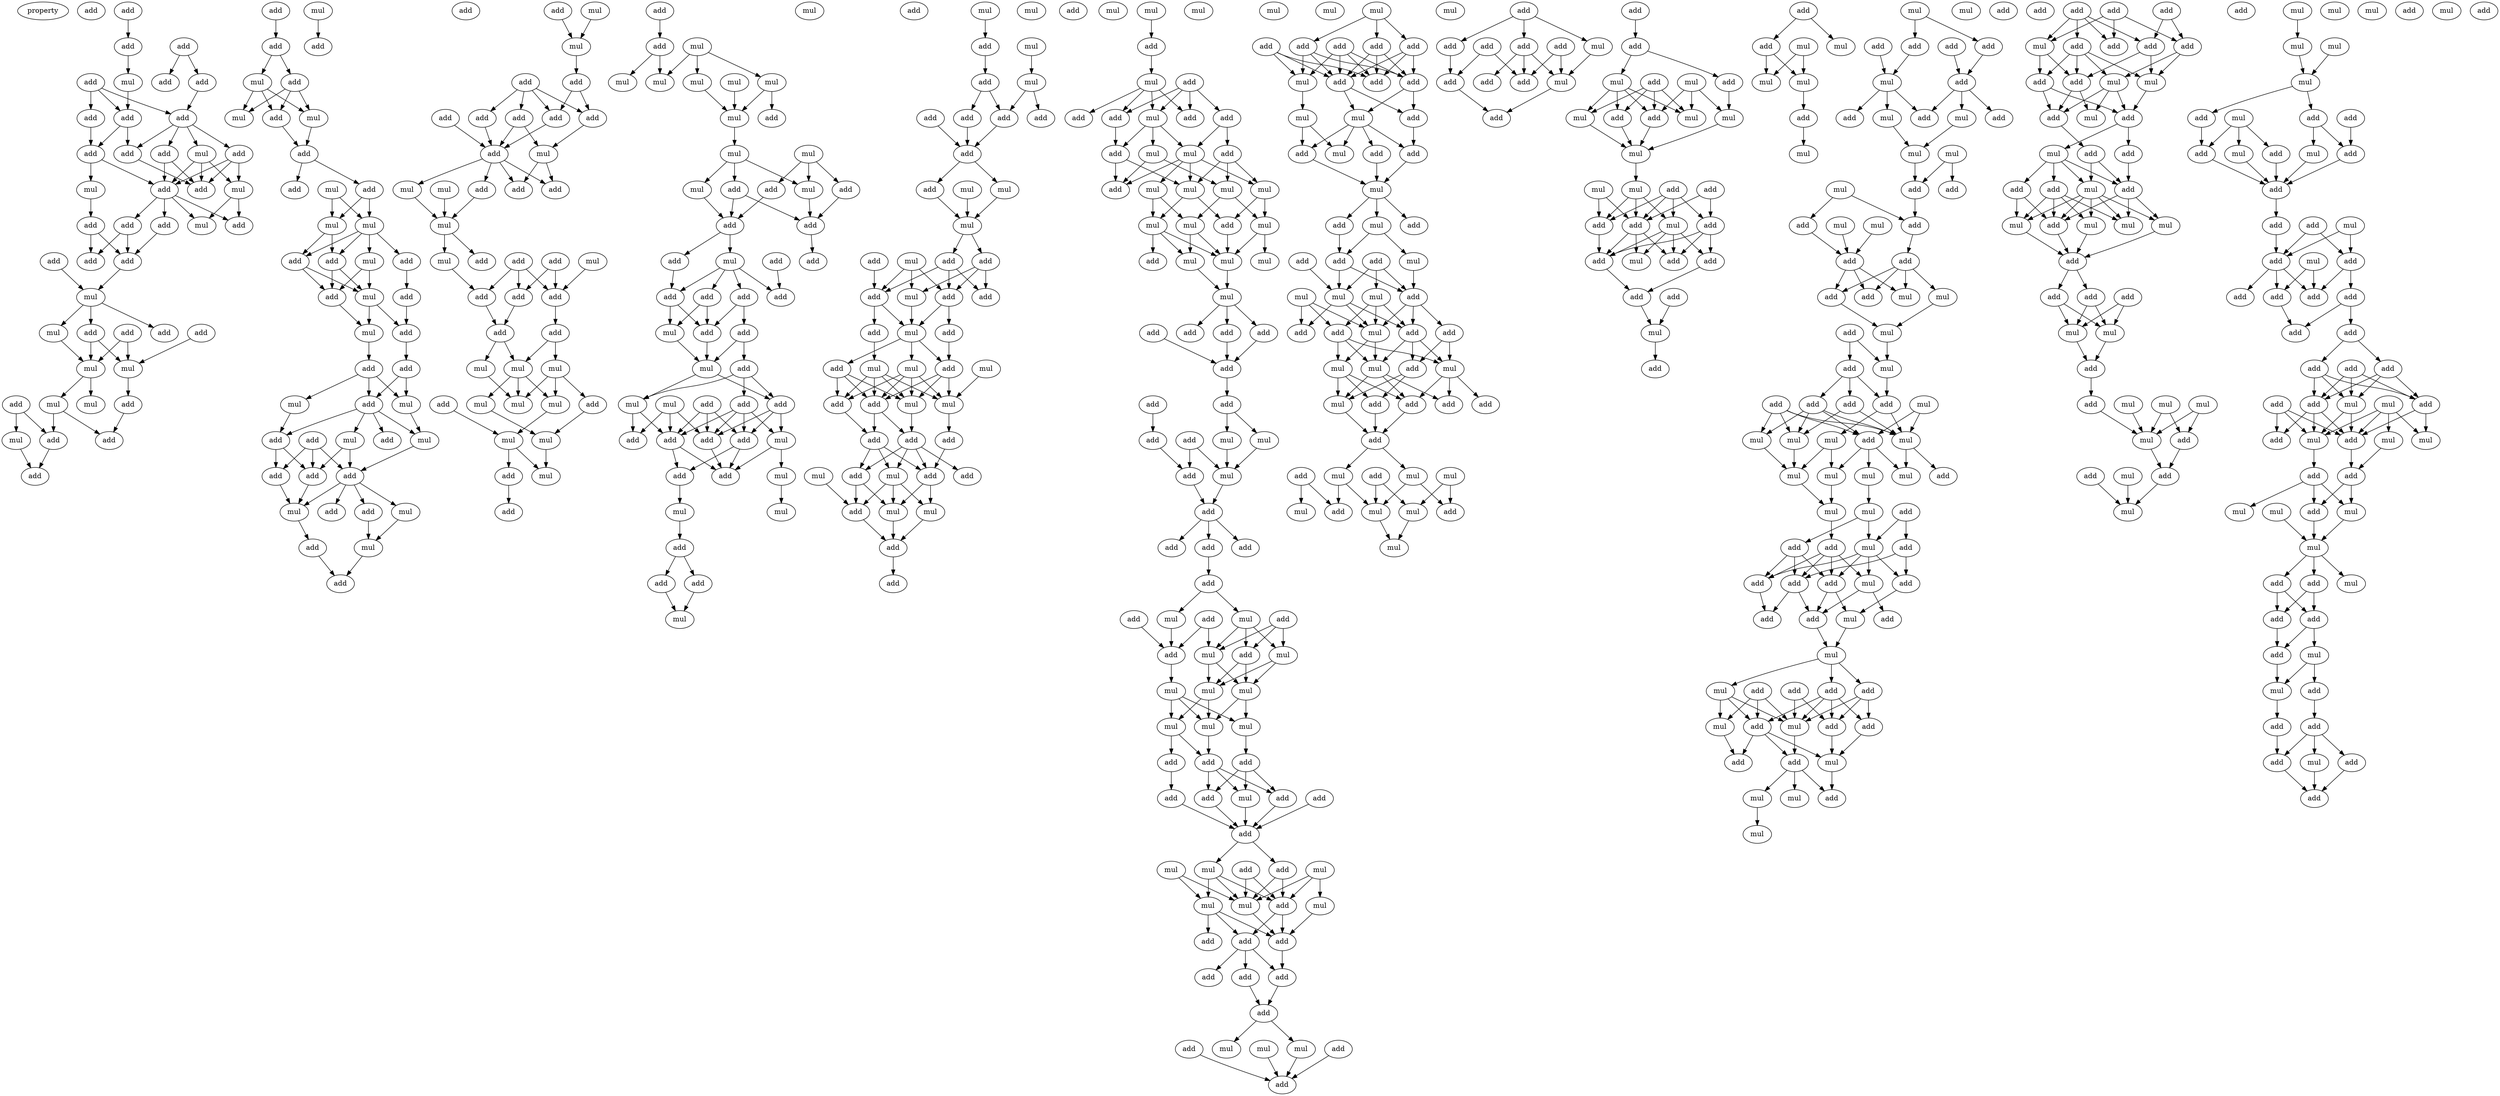 digraph {
    node [fontcolor=black]
    property [mul=2,lf=1.6]
    0 [ label = add ];
    1 [ label = add ];
    2 [ label = add ];
    3 [ label = add ];
    4 [ label = add ];
    5 [ label = mul ];
    6 [ label = add ];
    7 [ label = add ];
    8 [ label = add ];
    9 [ label = add ];
    10 [ label = add ];
    11 [ label = add ];
    12 [ label = add ];
    13 [ label = mul ];
    14 [ label = add ];
    15 [ label = add ];
    16 [ label = mul ];
    17 [ label = add ];
    18 [ label = add ];
    19 [ label = mul ];
    20 [ label = add ];
    21 [ label = add ];
    22 [ label = add ];
    23 [ label = mul ];
    24 [ label = add ];
    25 [ label = add ];
    26 [ label = add ];
    27 [ label = add ];
    28 [ label = mul ];
    29 [ label = add ];
    30 [ label = mul ];
    31 [ label = add ];
    32 [ label = add ];
    33 [ label = add ];
    34 [ label = mul ];
    35 [ label = mul ];
    36 [ label = add ];
    37 [ label = mul ];
    38 [ label = add ];
    39 [ label = mul ];
    40 [ label = add ];
    41 [ label = add ];
    42 [ label = mul ];
    43 [ label = add ];
    44 [ label = add ];
    45 [ label = add ];
    46 [ label = mul ];
    47 [ label = add ];
    48 [ label = mul ];
    49 [ label = mul ];
    50 [ label = add ];
    51 [ label = add ];
    52 [ label = mul ];
    53 [ label = add ];
    54 [ label = mul ];
    55 [ label = add ];
    56 [ label = add ];
    57 [ label = mul ];
    58 [ label = mul ];
    59 [ label = add ];
    60 [ label = add ];
    61 [ label = add ];
    62 [ label = mul ];
    63 [ label = add ];
    64 [ label = add ];
    65 [ label = mul ];
    66 [ label = add ];
    67 [ label = mul ];
    68 [ label = add ];
    69 [ label = add ];
    70 [ label = mul ];
    71 [ label = add ];
    72 [ label = mul ];
    73 [ label = mul ];
    74 [ label = add ];
    75 [ label = add ];
    76 [ label = mul ];
    77 [ label = add ];
    78 [ label = add ];
    79 [ label = add ];
    80 [ label = add ];
    81 [ label = add ];
    82 [ label = mul ];
    83 [ label = add ];
    84 [ label = add ];
    85 [ label = mul ];
    86 [ label = add ];
    87 [ label = mul ];
    88 [ label = add ];
    89 [ label = add ];
    90 [ label = mul ];
    91 [ label = mul ];
    92 [ label = add ];
    93 [ label = add ];
    94 [ label = add ];
    95 [ label = add ];
    96 [ label = add ];
    97 [ label = add ];
    98 [ label = add ];
    99 [ label = add ];
    100 [ label = mul ];
    101 [ label = mul ];
    102 [ label = add ];
    103 [ label = add ];
    104 [ label = add ];
    105 [ label = mul ];
    106 [ label = mul ];
    107 [ label = add ];
    108 [ label = add ];
    109 [ label = mul ];
    110 [ label = add ];
    111 [ label = mul ];
    112 [ label = add ];
    113 [ label = add ];
    114 [ label = add ];
    115 [ label = add ];
    116 [ label = add ];
    117 [ label = mul ];
    118 [ label = mul ];
    119 [ label = mul ];
    120 [ label = add ];
    121 [ label = mul ];
    122 [ label = mul ];
    123 [ label = add ];
    124 [ label = mul ];
    125 [ label = mul ];
    126 [ label = mul ];
    127 [ label = mul ];
    128 [ label = add ];
    129 [ label = add ];
    130 [ label = add ];
    131 [ label = mul ];
    132 [ label = add ];
    133 [ label = mul ];
    134 [ label = mul ];
    135 [ label = mul ];
    136 [ label = mul ];
    137 [ label = mul ];
    138 [ label = add ];
    139 [ label = mul ];
    140 [ label = mul ];
    141 [ label = mul ];
    142 [ label = add ];
    143 [ label = mul ];
    144 [ label = add ];
    145 [ label = add ];
    146 [ label = mul ];
    147 [ label = add ];
    148 [ label = add ];
    149 [ label = add ];
    150 [ label = mul ];
    151 [ label = add ];
    152 [ label = add ];
    153 [ label = add ];
    154 [ label = add ];
    155 [ label = add ];
    156 [ label = add ];
    157 [ label = add ];
    158 [ label = mul ];
    159 [ label = add ];
    160 [ label = add ];
    161 [ label = mul ];
    162 [ label = mul ];
    163 [ label = mul ];
    164 [ label = add ];
    165 [ label = add ];
    166 [ label = add ];
    167 [ label = add ];
    168 [ label = mul ];
    169 [ label = add ];
    170 [ label = add ];
    171 [ label = add ];
    172 [ label = add ];
    173 [ label = add ];
    174 [ label = mul ];
    175 [ label = mul ];
    176 [ label = mul ];
    177 [ label = add ];
    178 [ label = mul ];
    179 [ label = add ];
    180 [ label = add ];
    181 [ label = mul ];
    182 [ label = add ];
    183 [ label = mul ];
    184 [ label = add ];
    185 [ label = mul ];
    186 [ label = add ];
    187 [ label = mul ];
    188 [ label = add ];
    189 [ label = add ];
    190 [ label = add ];
    191 [ label = add ];
    192 [ label = add ];
    193 [ label = mul ];
    194 [ label = mul ];
    195 [ label = add ];
    196 [ label = mul ];
    197 [ label = add ];
    198 [ label = mul ];
    199 [ label = add ];
    200 [ label = add ];
    201 [ label = add ];
    202 [ label = mul ];
    203 [ label = add ];
    204 [ label = add ];
    205 [ label = mul ];
    206 [ label = add ];
    207 [ label = mul ];
    208 [ label = add ];
    209 [ label = add ];
    210 [ label = mul ];
    211 [ label = mul ];
    212 [ label = mul ];
    213 [ label = add ];
    214 [ label = add ];
    215 [ label = mul ];
    216 [ label = add ];
    217 [ label = mul ];
    218 [ label = add ];
    219 [ label = add ];
    220 [ label = add ];
    221 [ label = add ];
    222 [ label = add ];
    223 [ label = mul ];
    224 [ label = add ];
    225 [ label = add ];
    226 [ label = mul ];
    227 [ label = add ];
    228 [ label = mul ];
    229 [ label = mul ];
    230 [ label = add ];
    231 [ label = add ];
    232 [ label = mul ];
    233 [ label = mul ];
    234 [ label = add ];
    235 [ label = add ];
    236 [ label = mul ];
    237 [ label = add ];
    238 [ label = add ];
    239 [ label = add ];
    240 [ label = mul ];
    241 [ label = add ];
    242 [ label = mul ];
    243 [ label = add ];
    244 [ label = mul ];
    245 [ label = add ];
    246 [ label = add ];
    247 [ label = mul ];
    248 [ label = mul ];
    249 [ label = mul ];
    250 [ label = mul ];
    251 [ label = mul ];
    252 [ label = mul ];
    253 [ label = add ];
    254 [ label = mul ];
    255 [ label = mul ];
    256 [ label = add ];
    257 [ label = mul ];
    258 [ label = mul ];
    259 [ label = mul ];
    260 [ label = mul ];
    261 [ label = add ];
    262 [ label = add ];
    263 [ label = add ];
    264 [ label = add ];
    265 [ label = add ];
    266 [ label = add ];
    267 [ label = add ];
    268 [ label = mul ];
    269 [ label = add ];
    270 [ label = add ];
    271 [ label = mul ];
    272 [ label = add ];
    273 [ label = mul ];
    274 [ label = add ];
    275 [ label = mul ];
    276 [ label = mul ];
    277 [ label = add ];
    278 [ label = add ];
    279 [ label = add ];
    280 [ label = add ];
    281 [ label = mul ];
    282 [ label = add ];
    283 [ label = mul ];
    284 [ label = add ];
    285 [ label = add ];
    286 [ label = add ];
    287 [ label = mul ];
    288 [ label = mul ];
    289 [ label = add ];
    290 [ label = mul ];
    291 [ label = mul ];
    292 [ label = mul ];
    293 [ label = mul ];
    294 [ label = mul ];
    295 [ label = mul ];
    296 [ label = add ];
    297 [ label = add ];
    298 [ label = add ];
    299 [ label = add ];
    300 [ label = mul ];
    301 [ label = add ];
    302 [ label = add ];
    303 [ label = add ];
    304 [ label = add ];
    305 [ label = mul ];
    306 [ label = add ];
    307 [ label = add ];
    308 [ label = mul ];
    309 [ label = mul ];
    310 [ label = mul ];
    311 [ label = add ];
    312 [ label = mul ];
    313 [ label = mul ];
    314 [ label = add ];
    315 [ label = add ];
    316 [ label = add ];
    317 [ label = add ];
    318 [ label = add ];
    319 [ label = add ];
    320 [ label = add ];
    321 [ label = mul ];
    322 [ label = mul ];
    323 [ label = mul ];
    324 [ label = add ];
    325 [ label = add ];
    326 [ label = add ];
    327 [ label = mul ];
    328 [ label = add ];
    329 [ label = add ];
    330 [ label = add ];
    331 [ label = add ];
    332 [ label = add ];
    333 [ label = mul ];
    334 [ label = add ];
    335 [ label = add ];
    336 [ label = add ];
    337 [ label = mul ];
    338 [ label = add ];
    339 [ label = mul ];
    340 [ label = mul ];
    341 [ label = add ];
    342 [ label = mul ];
    343 [ label = add ];
    344 [ label = add ];
    345 [ label = mul ];
    346 [ label = add ];
    347 [ label = mul ];
    348 [ label = add ];
    349 [ label = add ];
    350 [ label = add ];
    351 [ label = mul ];
    352 [ label = add ];
    353 [ label = add ];
    354 [ label = mul ];
    355 [ label = mul ];
    356 [ label = mul ];
    357 [ label = add ];
    358 [ label = add ];
    359 [ label = add ];
    360 [ label = add ];
    361 [ label = mul ];
    362 [ label = mul ];
    363 [ label = mul ];
    364 [ label = mul ];
    365 [ label = add ];
    366 [ label = mul ];
    367 [ label = add ];
    368 [ label = add ];
    369 [ label = add ];
    370 [ label = add ];
    371 [ label = add ];
    372 [ label = add ];
    373 [ label = add ];
    374 [ label = mul ];
    375 [ label = mul ];
    376 [ label = mul ];
    377 [ label = mul ];
    378 [ label = add ];
    379 [ label = add ];
    380 [ label = mul ];
    381 [ label = mul ];
    382 [ label = mul ];
    383 [ label = add ];
    384 [ label = mul ];
    385 [ label = add ];
    386 [ label = add ];
    387 [ label = add ];
    388 [ label = add ];
    389 [ label = add ];
    390 [ label = add ];
    391 [ label = mul ];
    392 [ label = add ];
    393 [ label = add ];
    394 [ label = add ];
    395 [ label = add ];
    396 [ label = mul ];
    397 [ label = add ];
    398 [ label = mul ];
    399 [ label = add ];
    400 [ label = mul ];
    401 [ label = mul ];
    402 [ label = add ];
    403 [ label = add ];
    404 [ label = mul ];
    405 [ label = mul ];
    406 [ label = mul ];
    407 [ label = add ];
    408 [ label = add ];
    409 [ label = mul ];
    410 [ label = add ];
    411 [ label = add ];
    412 [ label = mul ];
    413 [ label = add ];
    414 [ label = add ];
    415 [ label = mul ];
    416 [ label = add ];
    417 [ label = add ];
    418 [ label = add ];
    419 [ label = add ];
    420 [ label = mul ];
    421 [ label = add ];
    422 [ label = add ];
    423 [ label = add ];
    424 [ label = mul ];
    425 [ label = mul ];
    426 [ label = mul ];
    427 [ label = mul ];
    428 [ label = add ];
    429 [ label = mul ];
    430 [ label = mul ];
    431 [ label = add ];
    432 [ label = add ];
    433 [ label = add ];
    434 [ label = add ];
    435 [ label = mul ];
    436 [ label = add ];
    437 [ label = add ];
    438 [ label = mul ];
    439 [ label = add ];
    440 [ label = add ];
    441 [ label = mul ];
    442 [ label = mul ];
    443 [ label = mul ];
    444 [ label = mul ];
    445 [ label = add ];
    446 [ label = add ];
    447 [ label = mul ];
    448 [ label = mul ];
    449 [ label = add ];
    450 [ label = add ];
    451 [ label = add ];
    452 [ label = add ];
    453 [ label = add ];
    454 [ label = add ];
    455 [ label = mul ];
    456 [ label = mul ];
    457 [ label = mul ];
    458 [ label = add ];
    459 [ label = add ];
    460 [ label = mul ];
    461 [ label = mul ];
    462 [ label = mul ];
    463 [ label = add ];
    464 [ label = add ];
    465 [ label = add ];
    466 [ label = add ];
    467 [ label = add ];
    468 [ label = mul ];
    469 [ label = mul ];
    470 [ label = mul ];
    471 [ label = mul ];
    472 [ label = mul ];
    473 [ label = add ];
    474 [ label = mul ];
    475 [ label = mul ];
    476 [ label = mul ];
    477 [ label = mul ];
    478 [ label = mul ];
    479 [ label = add ];
    480 [ label = add ];
    481 [ label = mul ];
    482 [ label = add ];
    483 [ label = add ];
    484 [ label = add ];
    485 [ label = add ];
    486 [ label = mul ];
    487 [ label = add ];
    488 [ label = add ];
    489 [ label = mul ];
    490 [ label = add ];
    491 [ label = add ];
    492 [ label = add ];
    493 [ label = add ];
    494 [ label = mul ];
    495 [ label = add ];
    496 [ label = add ];
    497 [ label = add ];
    498 [ label = add ];
    499 [ label = mul ];
    500 [ label = mul ];
    501 [ label = add ];
    502 [ label = mul ];
    503 [ label = add ];
    504 [ label = add ];
    505 [ label = add ];
    506 [ label = mul ];
    507 [ label = add ];
    508 [ label = mul ];
    509 [ label = add ];
    510 [ label = add ];
    511 [ label = mul ];
    512 [ label = mul ];
    513 [ label = add ];
    514 [ label = add ];
    515 [ label = add ];
    516 [ label = add ];
    517 [ label = add ];
    518 [ label = add ];
    519 [ label = mul ];
    520 [ label = add ];
    521 [ label = mul ];
    522 [ label = mul ];
    523 [ label = add ];
    524 [ label = add ];
    525 [ label = add ];
    526 [ label = mul ];
    527 [ label = add ];
    528 [ label = add ];
    529 [ label = mul ];
    530 [ label = add ];
    531 [ label = add ];
    532 [ label = add ];
    533 [ label = mul ];
    534 [ label = add ];
    535 [ label = add ];
    536 [ label = mul ];
    537 [ label = mul ];
    538 [ label = mul ];
    539 [ label = mul ];
    540 [ label = add ];
    541 [ label = add ];
    542 [ label = add ];
    543 [ label = add ];
    544 [ label = mul ];
    545 [ label = mul ];
    546 [ label = add ];
    547 [ label = mul ];
    548 [ label = add ];
    549 [ label = mul ];
    550 [ label = mul ];
    551 [ label = mul ];
    552 [ label = add ];
    553 [ label = add ];
    554 [ label = mul ];
    555 [ label = add ];
    556 [ label = mul ];
    557 [ label = add ];
    558 [ label = mul ];
    559 [ label = mul ];
    560 [ label = mul ];
    561 [ label = mul ];
    562 [ label = add ];
    563 [ label = add ];
    564 [ label = add ];
    565 [ label = mul ];
    566 [ label = add ];
    567 [ label = add ];
    568 [ label = mul ];
    569 [ label = mul ];
    570 [ label = add ];
    571 [ label = add ];
    572 [ label = add ];
    573 [ label = mul ];
    574 [ label = add ];
    575 [ label = mul ];
    576 [ label = add ];
    577 [ label = add ];
    578 [ label = add ];
    579 [ label = add ];
    580 [ label = add ];
    581 [ label = add ];
    582 [ label = add ];
    583 [ label = add ];
    584 [ label = add ];
    585 [ label = add ];
    586 [ label = add ];
    587 [ label = add ];
    588 [ label = add ];
    589 [ label = add ];
    590 [ label = mul ];
    591 [ label = mul ];
    592 [ label = mul ];
    593 [ label = add ];
    594 [ label = add ];
    595 [ label = mul ];
    596 [ label = mul ];
    597 [ label = add ];
    598 [ label = add ];
    599 [ label = mul ];
    600 [ label = add ];
    601 [ label = mul ];
    602 [ label = mul ];
    603 [ label = mul ];
    604 [ label = add ];
    605 [ label = add ];
    606 [ label = mul ];
    607 [ label = add ];
    608 [ label = add ];
    609 [ label = add ];
    610 [ label = mul ];
    611 [ label = mul ];
    612 [ label = mul ];
    613 [ label = add ];
    614 [ label = add ];
    615 [ label = mul ];
    616 [ label = add ];
    617 [ label = add ];
    618 [ label = add ];
    619 [ label = add ];
    620 [ label = mul ];
    621 [ label = mul ];
    622 [ label = add ];
    623 [ label = add ];
    1 -> 2 [ name = 0 ];
    2 -> 5 [ name = 1 ];
    3 -> 4 [ name = 2 ];
    3 -> 6 [ name = 3 ];
    4 -> 8 [ name = 4 ];
    5 -> 9 [ name = 5 ];
    7 -> 8 [ name = 6 ];
    7 -> 9 [ name = 7 ];
    7 -> 10 [ name = 8 ];
    8 -> 11 [ name = 9 ];
    8 -> 13 [ name = 10 ];
    8 -> 14 [ name = 11 ];
    8 -> 15 [ name = 12 ];
    9 -> 12 [ name = 13 ];
    9 -> 14 [ name = 14 ];
    10 -> 12 [ name = 15 ];
    11 -> 17 [ name = 16 ];
    11 -> 18 [ name = 17 ];
    12 -> 17 [ name = 18 ];
    12 -> 19 [ name = 19 ];
    13 -> 16 [ name = 20 ];
    13 -> 17 [ name = 21 ];
    13 -> 18 [ name = 22 ];
    14 -> 18 [ name = 23 ];
    15 -> 16 [ name = 24 ];
    15 -> 17 [ name = 25 ];
    15 -> 18 [ name = 26 ];
    16 -> 21 [ name = 27 ];
    16 -> 23 [ name = 28 ];
    17 -> 20 [ name = 29 ];
    17 -> 21 [ name = 30 ];
    17 -> 22 [ name = 31 ];
    17 -> 23 [ name = 32 ];
    19 -> 24 [ name = 33 ];
    20 -> 26 [ name = 34 ];
    22 -> 25 [ name = 35 ];
    22 -> 26 [ name = 36 ];
    24 -> 25 [ name = 37 ];
    24 -> 26 [ name = 38 ];
    26 -> 28 [ name = 39 ];
    27 -> 28 [ name = 40 ];
    28 -> 29 [ name = 41 ];
    28 -> 30 [ name = 42 ];
    28 -> 32 [ name = 43 ];
    30 -> 34 [ name = 44 ];
    31 -> 34 [ name = 45 ];
    31 -> 35 [ name = 46 ];
    32 -> 34 [ name = 47 ];
    32 -> 35 [ name = 48 ];
    33 -> 35 [ name = 49 ];
    34 -> 37 [ name = 50 ];
    34 -> 39 [ name = 51 ];
    35 -> 38 [ name = 52 ];
    36 -> 40 [ name = 53 ];
    36 -> 42 [ name = 54 ];
    37 -> 40 [ name = 55 ];
    37 -> 41 [ name = 56 ];
    38 -> 41 [ name = 57 ];
    40 -> 44 [ name = 58 ];
    42 -> 44 [ name = 59 ];
    43 -> 45 [ name = 60 ];
    45 -> 46 [ name = 61 ];
    45 -> 47 [ name = 62 ];
    46 -> 48 [ name = 63 ];
    46 -> 49 [ name = 64 ];
    46 -> 50 [ name = 65 ];
    47 -> 48 [ name = 66 ];
    47 -> 49 [ name = 67 ];
    47 -> 50 [ name = 68 ];
    49 -> 51 [ name = 69 ];
    50 -> 51 [ name = 70 ];
    51 -> 53 [ name = 71 ];
    51 -> 55 [ name = 72 ];
    52 -> 56 [ name = 73 ];
    54 -> 57 [ name = 74 ];
    54 -> 58 [ name = 75 ];
    55 -> 57 [ name = 76 ];
    55 -> 58 [ name = 77 ];
    57 -> 60 [ name = 78 ];
    57 -> 61 [ name = 79 ];
    58 -> 59 [ name = 80 ];
    58 -> 60 [ name = 81 ];
    58 -> 61 [ name = 82 ];
    58 -> 62 [ name = 83 ];
    59 -> 64 [ name = 84 ];
    60 -> 63 [ name = 85 ];
    60 -> 65 [ name = 86 ];
    61 -> 63 [ name = 87 ];
    61 -> 65 [ name = 88 ];
    62 -> 63 [ name = 89 ];
    62 -> 65 [ name = 90 ];
    63 -> 67 [ name = 91 ];
    64 -> 66 [ name = 92 ];
    65 -> 66 [ name = 93 ];
    65 -> 67 [ name = 94 ];
    66 -> 69 [ name = 95 ];
    67 -> 68 [ name = 96 ];
    68 -> 70 [ name = 97 ];
    68 -> 71 [ name = 98 ];
    68 -> 72 [ name = 99 ];
    69 -> 70 [ name = 100 ];
    69 -> 71 [ name = 101 ];
    70 -> 76 [ name = 102 ];
    71 -> 73 [ name = 103 ];
    71 -> 75 [ name = 104 ];
    71 -> 76 [ name = 105 ];
    71 -> 77 [ name = 106 ];
    72 -> 75 [ name = 107 ];
    73 -> 78 [ name = 108 ];
    73 -> 79 [ name = 109 ];
    74 -> 78 [ name = 110 ];
    74 -> 79 [ name = 111 ];
    74 -> 80 [ name = 112 ];
    75 -> 79 [ name = 113 ];
    75 -> 80 [ name = 114 ];
    76 -> 78 [ name = 115 ];
    78 -> 81 [ name = 116 ];
    78 -> 82 [ name = 117 ];
    78 -> 84 [ name = 118 ];
    78 -> 85 [ name = 119 ];
    79 -> 82 [ name = 120 ];
    80 -> 82 [ name = 121 ];
    82 -> 86 [ name = 122 ];
    84 -> 87 [ name = 123 ];
    85 -> 87 [ name = 124 ];
    86 -> 88 [ name = 125 ];
    87 -> 88 [ name = 126 ];
    89 -> 91 [ name = 127 ];
    90 -> 91 [ name = 128 ];
    91 -> 92 [ name = 129 ];
    92 -> 96 [ name = 130 ];
    92 -> 98 [ name = 131 ];
    93 -> 95 [ name = 132 ];
    93 -> 96 [ name = 133 ];
    93 -> 97 [ name = 134 ];
    93 -> 98 [ name = 135 ];
    94 -> 99 [ name = 136 ];
    95 -> 99 [ name = 137 ];
    96 -> 99 [ name = 138 ];
    97 -> 99 [ name = 139 ];
    97 -> 100 [ name = 140 ];
    98 -> 100 [ name = 141 ];
    99 -> 101 [ name = 142 ];
    99 -> 102 [ name = 143 ];
    99 -> 103 [ name = 144 ];
    99 -> 104 [ name = 145 ];
    100 -> 102 [ name = 146 ];
    100 -> 104 [ name = 147 ];
    101 -> 106 [ name = 148 ];
    103 -> 106 [ name = 149 ];
    105 -> 106 [ name = 150 ];
    106 -> 107 [ name = 151 ];
    106 -> 109 [ name = 152 ];
    108 -> 112 [ name = 153 ];
    108 -> 113 [ name = 154 ];
    108 -> 114 [ name = 155 ];
    109 -> 112 [ name = 156 ];
    110 -> 113 [ name = 157 ];
    110 -> 114 [ name = 158 ];
    111 -> 113 [ name = 159 ];
    112 -> 116 [ name = 160 ];
    113 -> 115 [ name = 161 ];
    114 -> 116 [ name = 162 ];
    115 -> 117 [ name = 163 ];
    115 -> 119 [ name = 164 ];
    116 -> 117 [ name = 165 ];
    116 -> 118 [ name = 166 ];
    117 -> 121 [ name = 167 ];
    117 -> 122 [ name = 168 ];
    117 -> 124 [ name = 169 ];
    118 -> 122 [ name = 170 ];
    119 -> 122 [ name = 171 ];
    119 -> 123 [ name = 172 ];
    119 -> 124 [ name = 173 ];
    120 -> 125 [ name = 174 ];
    121 -> 126 [ name = 175 ];
    123 -> 126 [ name = 176 ];
    124 -> 125 [ name = 177 ];
    125 -> 127 [ name = 178 ];
    125 -> 128 [ name = 179 ];
    126 -> 127 [ name = 180 ];
    128 -> 129 [ name = 181 ];
    130 -> 132 [ name = 182 ];
    131 -> 134 [ name = 183 ];
    131 -> 136 [ name = 184 ];
    131 -> 137 [ name = 185 ];
    132 -> 134 [ name = 186 ];
    132 -> 135 [ name = 187 ];
    133 -> 139 [ name = 188 ];
    136 -> 138 [ name = 189 ];
    136 -> 139 [ name = 190 ];
    137 -> 139 [ name = 191 ];
    139 -> 141 [ name = 192 ];
    140 -> 144 [ name = 193 ];
    140 -> 145 [ name = 194 ];
    140 -> 146 [ name = 195 ];
    141 -> 142 [ name = 196 ];
    141 -> 143 [ name = 197 ];
    141 -> 146 [ name = 198 ];
    142 -> 147 [ name = 199 ];
    142 -> 148 [ name = 200 ];
    143 -> 148 [ name = 201 ];
    144 -> 147 [ name = 202 ];
    145 -> 148 [ name = 203 ];
    146 -> 147 [ name = 204 ];
    147 -> 151 [ name = 205 ];
    148 -> 149 [ name = 206 ];
    148 -> 150 [ name = 207 ];
    149 -> 154 [ name = 208 ];
    150 -> 153 [ name = 209 ];
    150 -> 154 [ name = 210 ];
    150 -> 155 [ name = 211 ];
    150 -> 156 [ name = 212 ];
    152 -> 153 [ name = 213 ];
    154 -> 158 [ name = 214 ];
    154 -> 159 [ name = 215 ];
    155 -> 158 [ name = 216 ];
    155 -> 159 [ name = 217 ];
    156 -> 157 [ name = 218 ];
    156 -> 159 [ name = 219 ];
    157 -> 160 [ name = 220 ];
    157 -> 161 [ name = 221 ];
    158 -> 161 [ name = 222 ];
    159 -> 161 [ name = 223 ];
    160 -> 162 [ name = 224 ];
    160 -> 164 [ name = 225 ];
    160 -> 165 [ name = 226 ];
    161 -> 162 [ name = 227 ];
    161 -> 165 [ name = 228 ];
    162 -> 167 [ name = 229 ];
    162 -> 170 [ name = 230 ];
    163 -> 167 [ name = 231 ];
    163 -> 169 [ name = 232 ];
    163 -> 170 [ name = 233 ];
    164 -> 167 [ name = 234 ];
    164 -> 168 [ name = 235 ];
    164 -> 169 [ name = 236 ];
    164 -> 171 [ name = 237 ];
    165 -> 168 [ name = 238 ];
    165 -> 169 [ name = 239 ];
    165 -> 171 [ name = 240 ];
    166 -> 167 [ name = 241 ];
    166 -> 169 [ name = 242 ];
    166 -> 171 [ name = 243 ];
    167 -> 172 [ name = 244 ];
    167 -> 173 [ name = 245 ];
    168 -> 173 [ name = 246 ];
    168 -> 174 [ name = 247 ];
    169 -> 173 [ name = 248 ];
    171 -> 172 [ name = 249 ];
    171 -> 173 [ name = 250 ];
    172 -> 176 [ name = 251 ];
    174 -> 175 [ name = 252 ];
    176 -> 177 [ name = 253 ];
    177 -> 179 [ name = 254 ];
    177 -> 180 [ name = 255 ];
    179 -> 181 [ name = 256 ];
    180 -> 181 [ name = 257 ];
    183 -> 184 [ name = 258 ];
    184 -> 186 [ name = 259 ];
    185 -> 187 [ name = 260 ];
    186 -> 190 [ name = 261 ];
    186 -> 191 [ name = 262 ];
    187 -> 188 [ name = 263 ];
    187 -> 191 [ name = 264 ];
    189 -> 192 [ name = 265 ];
    190 -> 192 [ name = 266 ];
    191 -> 192 [ name = 267 ];
    192 -> 194 [ name = 268 ];
    192 -> 197 [ name = 269 ];
    194 -> 198 [ name = 270 ];
    196 -> 198 [ name = 271 ];
    197 -> 198 [ name = 272 ];
    198 -> 200 [ name = 273 ];
    198 -> 201 [ name = 274 ];
    199 -> 206 [ name = 275 ];
    200 -> 203 [ name = 276 ];
    200 -> 204 [ name = 277 ];
    200 -> 206 [ name = 278 ];
    201 -> 203 [ name = 279 ];
    201 -> 204 [ name = 280 ];
    201 -> 205 [ name = 281 ];
    202 -> 203 [ name = 282 ];
    202 -> 205 [ name = 283 ];
    202 -> 206 [ name = 284 ];
    203 -> 207 [ name = 285 ];
    203 -> 209 [ name = 286 ];
    205 -> 207 [ name = 287 ];
    206 -> 207 [ name = 288 ];
    206 -> 208 [ name = 289 ];
    207 -> 212 [ name = 290 ];
    207 -> 213 [ name = 291 ];
    207 -> 214 [ name = 292 ];
    208 -> 210 [ name = 293 ];
    209 -> 214 [ name = 294 ];
    210 -> 215 [ name = 295 ];
    210 -> 216 [ name = 296 ];
    210 -> 217 [ name = 297 ];
    210 -> 218 [ name = 298 ];
    211 -> 215 [ name = 299 ];
    212 -> 215 [ name = 300 ];
    212 -> 216 [ name = 301 ];
    212 -> 217 [ name = 302 ];
    212 -> 218 [ name = 303 ];
    213 -> 216 [ name = 304 ];
    213 -> 217 [ name = 305 ];
    213 -> 218 [ name = 306 ];
    214 -> 215 [ name = 307 ];
    214 -> 216 [ name = 308 ];
    214 -> 217 [ name = 309 ];
    215 -> 220 [ name = 310 ];
    216 -> 219 [ name = 311 ];
    216 -> 221 [ name = 312 ];
    217 -> 219 [ name = 313 ];
    218 -> 221 [ name = 314 ];
    219 -> 222 [ name = 315 ];
    219 -> 223 [ name = 316 ];
    219 -> 224 [ name = 317 ];
    219 -> 225 [ name = 318 ];
    220 -> 222 [ name = 319 ];
    221 -> 222 [ name = 320 ];
    221 -> 223 [ name = 321 ];
    221 -> 225 [ name = 322 ];
    222 -> 228 [ name = 323 ];
    222 -> 229 [ name = 324 ];
    223 -> 227 [ name = 325 ];
    223 -> 228 [ name = 326 ];
    223 -> 229 [ name = 327 ];
    225 -> 227 [ name = 328 ];
    225 -> 229 [ name = 329 ];
    226 -> 227 [ name = 330 ];
    227 -> 230 [ name = 331 ];
    228 -> 230 [ name = 332 ];
    229 -> 230 [ name = 333 ];
    230 -> 231 [ name = 334 ];
    233 -> 234 [ name = 335 ];
    234 -> 236 [ name = 336 ];
    235 -> 238 [ name = 337 ];
    235 -> 239 [ name = 338 ];
    235 -> 240 [ name = 339 ];
    235 -> 241 [ name = 340 ];
    236 -> 237 [ name = 341 ];
    236 -> 238 [ name = 342 ];
    236 -> 240 [ name = 343 ];
    236 -> 241 [ name = 344 ];
    238 -> 245 [ name = 345 ];
    239 -> 243 [ name = 346 ];
    239 -> 244 [ name = 347 ];
    240 -> 242 [ name = 348 ];
    240 -> 244 [ name = 349 ];
    240 -> 245 [ name = 350 ];
    242 -> 246 [ name = 351 ];
    242 -> 250 [ name = 352 ];
    243 -> 247 [ name = 353 ];
    243 -> 248 [ name = 354 ];
    243 -> 250 [ name = 355 ];
    244 -> 246 [ name = 356 ];
    244 -> 247 [ name = 357 ];
    244 -> 248 [ name = 358 ];
    244 -> 249 [ name = 359 ];
    245 -> 246 [ name = 360 ];
    245 -> 247 [ name = 361 ];
    247 -> 252 [ name = 362 ];
    247 -> 253 [ name = 363 ];
    248 -> 251 [ name = 364 ];
    248 -> 253 [ name = 365 ];
    249 -> 252 [ name = 366 ];
    249 -> 254 [ name = 367 ];
    250 -> 251 [ name = 368 ];
    250 -> 254 [ name = 369 ];
    251 -> 255 [ name = 370 ];
    251 -> 258 [ name = 371 ];
    252 -> 255 [ name = 372 ];
    252 -> 256 [ name = 373 ];
    252 -> 257 [ name = 374 ];
    253 -> 255 [ name = 375 ];
    254 -> 255 [ name = 376 ];
    254 -> 257 [ name = 377 ];
    255 -> 259 [ name = 378 ];
    257 -> 259 [ name = 379 ];
    259 -> 261 [ name = 380 ];
    259 -> 262 [ name = 381 ];
    259 -> 264 [ name = 382 ];
    261 -> 265 [ name = 383 ];
    262 -> 265 [ name = 384 ];
    263 -> 265 [ name = 385 ];
    265 -> 267 [ name = 386 ];
    266 -> 270 [ name = 387 ];
    267 -> 268 [ name = 388 ];
    267 -> 271 [ name = 389 ];
    268 -> 273 [ name = 390 ];
    269 -> 272 [ name = 391 ];
    269 -> 273 [ name = 392 ];
    270 -> 272 [ name = 393 ];
    271 -> 273 [ name = 394 ];
    272 -> 274 [ name = 395 ];
    273 -> 274 [ name = 396 ];
    274 -> 277 [ name = 397 ];
    274 -> 278 [ name = 398 ];
    274 -> 279 [ name = 399 ];
    278 -> 280 [ name = 400 ];
    280 -> 281 [ name = 401 ];
    280 -> 283 [ name = 402 ];
    281 -> 289 [ name = 403 ];
    282 -> 286 [ name = 404 ];
    282 -> 287 [ name = 405 ];
    282 -> 288 [ name = 406 ];
    283 -> 286 [ name = 407 ];
    283 -> 287 [ name = 408 ];
    283 -> 288 [ name = 409 ];
    284 -> 288 [ name = 410 ];
    284 -> 289 [ name = 411 ];
    285 -> 289 [ name = 412 ];
    286 -> 290 [ name = 413 ];
    286 -> 292 [ name = 414 ];
    287 -> 290 [ name = 415 ];
    287 -> 292 [ name = 416 ];
    288 -> 290 [ name = 417 ];
    288 -> 292 [ name = 418 ];
    289 -> 291 [ name = 419 ];
    290 -> 293 [ name = 420 ];
    290 -> 295 [ name = 421 ];
    291 -> 293 [ name = 422 ];
    291 -> 294 [ name = 423 ];
    291 -> 295 [ name = 424 ];
    292 -> 293 [ name = 425 ];
    292 -> 294 [ name = 426 ];
    293 -> 298 [ name = 427 ];
    294 -> 297 [ name = 428 ];
    294 -> 298 [ name = 429 ];
    295 -> 296 [ name = 430 ];
    296 -> 300 [ name = 431 ];
    296 -> 301 [ name = 432 ];
    296 -> 302 [ name = 433 ];
    297 -> 299 [ name = 434 ];
    298 -> 300 [ name = 435 ];
    298 -> 301 [ name = 436 ];
    298 -> 302 [ name = 437 ];
    299 -> 304 [ name = 438 ];
    300 -> 304 [ name = 439 ];
    301 -> 304 [ name = 440 ];
    302 -> 304 [ name = 441 ];
    303 -> 304 [ name = 442 ];
    304 -> 307 [ name = 443 ];
    304 -> 309 [ name = 444 ];
    305 -> 310 [ name = 445 ];
    305 -> 313 [ name = 446 ];
    306 -> 311 [ name = 447 ];
    306 -> 313 [ name = 448 ];
    307 -> 311 [ name = 449 ];
    307 -> 313 [ name = 450 ];
    308 -> 311 [ name = 451 ];
    308 -> 312 [ name = 452 ];
    308 -> 313 [ name = 453 ];
    309 -> 310 [ name = 454 ];
    309 -> 311 [ name = 455 ];
    309 -> 313 [ name = 456 ];
    310 -> 314 [ name = 457 ];
    310 -> 315 [ name = 458 ];
    310 -> 316 [ name = 459 ];
    311 -> 314 [ name = 460 ];
    311 -> 315 [ name = 461 ];
    312 -> 314 [ name = 462 ];
    313 -> 314 [ name = 463 ];
    314 -> 318 [ name = 464 ];
    315 -> 317 [ name = 465 ];
    315 -> 318 [ name = 466 ];
    315 -> 319 [ name = 467 ];
    318 -> 320 [ name = 468 ];
    319 -> 320 [ name = 469 ];
    320 -> 321 [ name = 470 ];
    320 -> 323 [ name = 471 ];
    322 -> 326 [ name = 472 ];
    323 -> 326 [ name = 473 ];
    324 -> 326 [ name = 474 ];
    325 -> 326 [ name = 475 ];
    327 -> 330 [ name = 476 ];
    327 -> 331 [ name = 477 ];
    327 -> 332 [ name = 478 ];
    328 -> 333 [ name = 479 ];
    328 -> 334 [ name = 480 ];
    328 -> 336 [ name = 481 ];
    329 -> 333 [ name = 482 ];
    329 -> 334 [ name = 483 ];
    329 -> 335 [ name = 484 ];
    329 -> 336 [ name = 485 ];
    330 -> 334 [ name = 486 ];
    330 -> 335 [ name = 487 ];
    330 -> 336 [ name = 488 ];
    331 -> 334 [ name = 489 ];
    331 -> 335 [ name = 490 ];
    331 -> 336 [ name = 491 ];
    332 -> 333 [ name = 492 ];
    332 -> 335 [ name = 493 ];
    332 -> 336 [ name = 494 ];
    333 -> 340 [ name = 495 ];
    335 -> 338 [ name = 496 ];
    335 -> 339 [ name = 497 ];
    336 -> 338 [ name = 498 ];
    336 -> 339 [ name = 499 ];
    338 -> 343 [ name = 500 ];
    339 -> 341 [ name = 501 ];
    339 -> 342 [ name = 502 ];
    339 -> 343 [ name = 503 ];
    339 -> 344 [ name = 504 ];
    340 -> 341 [ name = 505 ];
    340 -> 342 [ name = 506 ];
    341 -> 345 [ name = 507 ];
    343 -> 345 [ name = 508 ];
    344 -> 345 [ name = 509 ];
    345 -> 346 [ name = 510 ];
    345 -> 347 [ name = 511 ];
    345 -> 348 [ name = 512 ];
    346 -> 349 [ name = 513 ];
    347 -> 349 [ name = 514 ];
    347 -> 351 [ name = 515 ];
    349 -> 353 [ name = 516 ];
    349 -> 354 [ name = 517 ];
    350 -> 354 [ name = 518 ];
    351 -> 353 [ name = 519 ];
    352 -> 353 [ name = 520 ];
    352 -> 354 [ name = 521 ];
    352 -> 356 [ name = 522 ];
    353 -> 359 [ name = 523 ];
    353 -> 360 [ name = 524 ];
    353 -> 361 [ name = 525 ];
    354 -> 357 [ name = 526 ];
    354 -> 360 [ name = 527 ];
    354 -> 361 [ name = 528 ];
    355 -> 357 [ name = 529 ];
    355 -> 358 [ name = 530 ];
    355 -> 361 [ name = 531 ];
    356 -> 358 [ name = 532 ];
    356 -> 360 [ name = 533 ];
    356 -> 361 [ name = 534 ];
    358 -> 362 [ name = 535 ];
    358 -> 363 [ name = 536 ];
    358 -> 364 [ name = 537 ];
    359 -> 363 [ name = 538 ];
    359 -> 365 [ name = 539 ];
    360 -> 362 [ name = 540 ];
    360 -> 363 [ name = 541 ];
    360 -> 365 [ name = 542 ];
    361 -> 362 [ name = 543 ];
    361 -> 364 [ name = 544 ];
    362 -> 366 [ name = 545 ];
    362 -> 368 [ name = 546 ];
    362 -> 369 [ name = 547 ];
    363 -> 368 [ name = 548 ];
    363 -> 369 [ name = 549 ];
    363 -> 370 [ name = 550 ];
    364 -> 366 [ name = 551 ];
    364 -> 367 [ name = 552 ];
    364 -> 368 [ name = 553 ];
    365 -> 366 [ name = 554 ];
    365 -> 367 [ name = 555 ];
    366 -> 371 [ name = 556 ];
    367 -> 371 [ name = 557 ];
    368 -> 371 [ name = 558 ];
    371 -> 374 [ name = 559 ];
    371 -> 375 [ name = 560 ];
    372 -> 380 [ name = 561 ];
    372 -> 381 [ name = 562 ];
    373 -> 377 [ name = 563 ];
    373 -> 378 [ name = 564 ];
    374 -> 378 [ name = 565 ];
    374 -> 381 [ name = 566 ];
    375 -> 379 [ name = 567 ];
    375 -> 381 [ name = 568 ];
    376 -> 379 [ name = 569 ];
    376 -> 380 [ name = 570 ];
    380 -> 382 [ name = 571 ];
    381 -> 382 [ name = 572 ];
    383 -> 384 [ name = 573 ];
    383 -> 386 [ name = 574 ];
    383 -> 387 [ name = 575 ];
    384 -> 391 [ name = 576 ];
    385 -> 390 [ name = 577 ];
    385 -> 391 [ name = 578 ];
    386 -> 390 [ name = 579 ];
    386 -> 391 [ name = 580 ];
    386 -> 392 [ name = 581 ];
    387 -> 389 [ name = 582 ];
    388 -> 389 [ name = 583 ];
    388 -> 390 [ name = 584 ];
    389 -> 393 [ name = 585 ];
    391 -> 393 [ name = 586 ];
    394 -> 395 [ name = 587 ];
    395 -> 396 [ name = 588 ];
    395 -> 399 [ name = 589 ];
    396 -> 400 [ name = 590 ];
    396 -> 402 [ name = 591 ];
    396 -> 403 [ name = 592 ];
    396 -> 404 [ name = 593 ];
    397 -> 400 [ name = 594 ];
    397 -> 402 [ name = 595 ];
    397 -> 403 [ name = 596 ];
    397 -> 404 [ name = 597 ];
    398 -> 400 [ name = 598 ];
    398 -> 401 [ name = 599 ];
    398 -> 402 [ name = 600 ];
    399 -> 401 [ name = 601 ];
    401 -> 405 [ name = 602 ];
    402 -> 405 [ name = 603 ];
    403 -> 405 [ name = 604 ];
    404 -> 405 [ name = 605 ];
    405 -> 409 [ name = 606 ];
    406 -> 410 [ name = 607 ];
    406 -> 413 [ name = 608 ];
    407 -> 411 [ name = 609 ];
    407 -> 413 [ name = 610 ];
    408 -> 410 [ name = 611 ];
    408 -> 411 [ name = 612 ];
    408 -> 412 [ name = 613 ];
    408 -> 413 [ name = 614 ];
    409 -> 410 [ name = 615 ];
    409 -> 412 [ name = 616 ];
    409 -> 413 [ name = 617 ];
    410 -> 414 [ name = 618 ];
    411 -> 414 [ name = 619 ];
    411 -> 416 [ name = 620 ];
    411 -> 417 [ name = 621 ];
    412 -> 414 [ name = 622 ];
    412 -> 415 [ name = 623 ];
    412 -> 416 [ name = 624 ];
    412 -> 417 [ name = 625 ];
    413 -> 414 [ name = 626 ];
    413 -> 415 [ name = 627 ];
    413 -> 417 [ name = 628 ];
    414 -> 418 [ name = 629 ];
    416 -> 418 [ name = 630 ];
    418 -> 420 [ name = 631 ];
    419 -> 420 [ name = 632 ];
    420 -> 422 [ name = 633 ];
    421 -> 423 [ name = 634 ];
    421 -> 424 [ name = 635 ];
    423 -> 426 [ name = 636 ];
    423 -> 427 [ name = 637 ];
    425 -> 426 [ name = 638 ];
    425 -> 427 [ name = 639 ];
    427 -> 428 [ name = 640 ];
    428 -> 429 [ name = 641 ];
    430 -> 432 [ name = 642 ];
    430 -> 434 [ name = 643 ];
    431 -> 435 [ name = 644 ];
    432 -> 435 [ name = 645 ];
    433 -> 436 [ name = 646 ];
    434 -> 436 [ name = 647 ];
    435 -> 439 [ name = 648 ];
    435 -> 440 [ name = 649 ];
    435 -> 441 [ name = 650 ];
    436 -> 437 [ name = 651 ];
    436 -> 438 [ name = 652 ];
    436 -> 439 [ name = 653 ];
    438 -> 442 [ name = 654 ];
    441 -> 442 [ name = 655 ];
    442 -> 446 [ name = 656 ];
    443 -> 445 [ name = 657 ];
    443 -> 446 [ name = 658 ];
    444 -> 449 [ name = 659 ];
    444 -> 450 [ name = 660 ];
    446 -> 449 [ name = 661 ];
    447 -> 451 [ name = 662 ];
    448 -> 451 [ name = 663 ];
    449 -> 452 [ name = 664 ];
    450 -> 451 [ name = 665 ];
    451 -> 453 [ name = 666 ];
    451 -> 454 [ name = 667 ];
    451 -> 456 [ name = 668 ];
    452 -> 453 [ name = 669 ];
    452 -> 454 [ name = 670 ];
    452 -> 455 [ name = 671 ];
    452 -> 456 [ name = 672 ];
    453 -> 457 [ name = 673 ];
    455 -> 457 [ name = 674 ];
    457 -> 460 [ name = 675 ];
    458 -> 459 [ name = 676 ];
    458 -> 460 [ name = 677 ];
    459 -> 463 [ name = 678 ];
    459 -> 464 [ name = 679 ];
    459 -> 465 [ name = 680 ];
    460 -> 463 [ name = 681 ];
    462 -> 467 [ name = 682 ];
    462 -> 469 [ name = 683 ];
    463 -> 469 [ name = 684 ];
    463 -> 471 [ name = 685 ];
    464 -> 469 [ name = 686 ];
    464 -> 470 [ name = 687 ];
    465 -> 467 [ name = 688 ];
    465 -> 468 [ name = 689 ];
    465 -> 469 [ name = 690 ];
    465 -> 470 [ name = 691 ];
    466 -> 467 [ name = 692 ];
    466 -> 468 [ name = 693 ];
    466 -> 469 [ name = 694 ];
    466 -> 470 [ name = 695 ];
    467 -> 472 [ name = 696 ];
    467 -> 475 [ name = 697 ];
    467 -> 476 [ name = 698 ];
    468 -> 474 [ name = 699 ];
    469 -> 473 [ name = 700 ];
    469 -> 476 [ name = 701 ];
    470 -> 474 [ name = 702 ];
    471 -> 472 [ name = 703 ];
    471 -> 474 [ name = 704 ];
    472 -> 477 [ name = 705 ];
    474 -> 477 [ name = 706 ];
    475 -> 478 [ name = 707 ];
    477 -> 483 [ name = 708 ];
    478 -> 480 [ name = 709 ];
    478 -> 481 [ name = 710 ];
    479 -> 481 [ name = 711 ];
    479 -> 482 [ name = 712 ];
    480 -> 484 [ name = 713 ];
    480 -> 485 [ name = 714 ];
    480 -> 488 [ name = 715 ];
    481 -> 484 [ name = 716 ];
    481 -> 486 [ name = 717 ];
    481 -> 487 [ name = 718 ];
    481 -> 488 [ name = 719 ];
    482 -> 485 [ name = 720 ];
    482 -> 487 [ name = 721 ];
    483 -> 484 [ name = 722 ];
    483 -> 485 [ name = 723 ];
    483 -> 486 [ name = 724 ];
    483 -> 488 [ name = 725 ];
    484 -> 489 [ name = 726 ];
    484 -> 492 [ name = 727 ];
    485 -> 491 [ name = 728 ];
    485 -> 492 [ name = 729 ];
    486 -> 492 [ name = 730 ];
    486 -> 493 [ name = 731 ];
    487 -> 489 [ name = 732 ];
    488 -> 491 [ name = 733 ];
    489 -> 494 [ name = 734 ];
    492 -> 494 [ name = 735 ];
    494 -> 495 [ name = 736 ];
    494 -> 496 [ name = 737 ];
    494 -> 499 [ name = 738 ];
    495 -> 500 [ name = 739 ];
    495 -> 501 [ name = 740 ];
    495 -> 504 [ name = 741 ];
    496 -> 500 [ name = 742 ];
    496 -> 501 [ name = 743 ];
    496 -> 503 [ name = 744 ];
    496 -> 504 [ name = 745 ];
    497 -> 500 [ name = 746 ];
    497 -> 501 [ name = 747 ];
    498 -> 500 [ name = 748 ];
    498 -> 502 [ name = 749 ];
    498 -> 503 [ name = 750 ];
    499 -> 500 [ name = 751 ];
    499 -> 502 [ name = 752 ];
    499 -> 503 [ name = 753 ];
    500 -> 505 [ name = 754 ];
    501 -> 506 [ name = 755 ];
    502 -> 507 [ name = 756 ];
    503 -> 505 [ name = 757 ];
    503 -> 506 [ name = 758 ];
    503 -> 507 [ name = 759 ];
    504 -> 506 [ name = 760 ];
    505 -> 508 [ name = 761 ];
    505 -> 509 [ name = 762 ];
    505 -> 511 [ name = 763 ];
    506 -> 509 [ name = 764 ];
    508 -> 512 [ name = 765 ];
    513 -> 517 [ name = 766 ];
    513 -> 520 [ name = 767 ];
    514 -> 516 [ name = 768 ];
    514 -> 518 [ name = 769 ];
    514 -> 519 [ name = 770 ];
    514 -> 520 [ name = 771 ];
    515 -> 516 [ name = 772 ];
    515 -> 517 [ name = 773 ];
    515 -> 519 [ name = 774 ];
    517 -> 521 [ name = 775 ];
    517 -> 522 [ name = 776 ];
    518 -> 521 [ name = 777 ];
    518 -> 522 [ name = 778 ];
    518 -> 523 [ name = 779 ];
    518 -> 524 [ name = 780 ];
    519 -> 523 [ name = 781 ];
    519 -> 524 [ name = 782 ];
    520 -> 522 [ name = 783 ];
    520 -> 523 [ name = 784 ];
    521 -> 525 [ name = 785 ];
    521 -> 526 [ name = 786 ];
    521 -> 527 [ name = 787 ];
    522 -> 525 [ name = 788 ];
    523 -> 526 [ name = 789 ];
    523 -> 527 [ name = 790 ];
    524 -> 525 [ name = 791 ];
    524 -> 527 [ name = 792 ];
    525 -> 528 [ name = 793 ];
    525 -> 529 [ name = 794 ];
    527 -> 530 [ name = 795 ];
    528 -> 532 [ name = 796 ];
    529 -> 531 [ name = 797 ];
    529 -> 532 [ name = 798 ];
    529 -> 533 [ name = 799 ];
    529 -> 534 [ name = 800 ];
    530 -> 532 [ name = 801 ];
    530 -> 533 [ name = 802 ];
    531 -> 535 [ name = 803 ];
    531 -> 539 [ name = 804 ];
    532 -> 535 [ name = 805 ];
    532 -> 536 [ name = 806 ];
    532 -> 538 [ name = 807 ];
    533 -> 535 [ name = 808 ];
    533 -> 536 [ name = 809 ];
    533 -> 537 [ name = 810 ];
    533 -> 538 [ name = 811 ];
    533 -> 539 [ name = 812 ];
    534 -> 535 [ name = 813 ];
    534 -> 537 [ name = 814 ];
    534 -> 538 [ name = 815 ];
    534 -> 539 [ name = 816 ];
    535 -> 540 [ name = 817 ];
    536 -> 540 [ name = 818 ];
    537 -> 540 [ name = 819 ];
    539 -> 540 [ name = 820 ];
    540 -> 542 [ name = 821 ];
    540 -> 543 [ name = 822 ];
    541 -> 544 [ name = 823 ];
    541 -> 545 [ name = 824 ];
    542 -> 544 [ name = 825 ];
    542 -> 545 [ name = 826 ];
    543 -> 544 [ name = 827 ];
    543 -> 545 [ name = 828 ];
    544 -> 546 [ name = 829 ];
    545 -> 546 [ name = 830 ];
    546 -> 548 [ name = 831 ];
    547 -> 551 [ name = 832 ];
    547 -> 552 [ name = 833 ];
    548 -> 551 [ name = 834 ];
    549 -> 551 [ name = 835 ];
    549 -> 552 [ name = 836 ];
    550 -> 551 [ name = 837 ];
    551 -> 555 [ name = 838 ];
    552 -> 555 [ name = 839 ];
    553 -> 556 [ name = 840 ];
    554 -> 556 [ name = 841 ];
    555 -> 556 [ name = 842 ];
    558 -> 559 [ name = 843 ];
    559 -> 561 [ name = 844 ];
    560 -> 561 [ name = 845 ];
    561 -> 562 [ name = 846 ];
    561 -> 564 [ name = 847 ];
    562 -> 566 [ name = 848 ];
    563 -> 570 [ name = 849 ];
    564 -> 568 [ name = 850 ];
    564 -> 570 [ name = 851 ];
    565 -> 566 [ name = 852 ];
    565 -> 567 [ name = 853 ];
    565 -> 569 [ name = 854 ];
    566 -> 571 [ name = 855 ];
    567 -> 571 [ name = 856 ];
    568 -> 571 [ name = 857 ];
    569 -> 571 [ name = 858 ];
    570 -> 571 [ name = 859 ];
    571 -> 572 [ name = 860 ];
    572 -> 576 [ name = 861 ];
    573 -> 576 [ name = 862 ];
    573 -> 577 [ name = 863 ];
    574 -> 576 [ name = 864 ];
    574 -> 577 [ name = 865 ];
    575 -> 579 [ name = 866 ];
    575 -> 580 [ name = 867 ];
    576 -> 578 [ name = 868 ];
    576 -> 579 [ name = 869 ];
    576 -> 580 [ name = 870 ];
    577 -> 579 [ name = 871 ];
    577 -> 581 [ name = 872 ];
    580 -> 582 [ name = 873 ];
    581 -> 582 [ name = 874 ];
    581 -> 583 [ name = 875 ];
    583 -> 584 [ name = 876 ];
    583 -> 586 [ name = 877 ];
    584 -> 588 [ name = 878 ];
    584 -> 589 [ name = 879 ];
    584 -> 591 [ name = 880 ];
    585 -> 588 [ name = 881 ];
    585 -> 589 [ name = 882 ];
    585 -> 591 [ name = 883 ];
    586 -> 588 [ name = 884 ];
    586 -> 589 [ name = 885 ];
    586 -> 591 [ name = 886 ];
    587 -> 593 [ name = 887 ];
    587 -> 594 [ name = 888 ];
    587 -> 595 [ name = 889 ];
    588 -> 593 [ name = 890 ];
    588 -> 594 [ name = 891 ];
    588 -> 595 [ name = 892 ];
    589 -> 594 [ name = 893 ];
    589 -> 596 [ name = 894 ];
    590 -> 592 [ name = 895 ];
    590 -> 594 [ name = 896 ];
    590 -> 595 [ name = 897 ];
    590 -> 596 [ name = 898 ];
    591 -> 594 [ name = 899 ];
    591 -> 595 [ name = 900 ];
    592 -> 598 [ name = 901 ];
    594 -> 598 [ name = 902 ];
    595 -> 597 [ name = 903 ];
    597 -> 599 [ name = 904 ];
    597 -> 600 [ name = 905 ];
    597 -> 602 [ name = 906 ];
    598 -> 600 [ name = 907 ];
    598 -> 602 [ name = 908 ];
    600 -> 603 [ name = 909 ];
    601 -> 603 [ name = 910 ];
    602 -> 603 [ name = 911 ];
    603 -> 604 [ name = 912 ];
    603 -> 605 [ name = 913 ];
    603 -> 606 [ name = 914 ];
    604 -> 607 [ name = 915 ];
    604 -> 608 [ name = 916 ];
    605 -> 607 [ name = 917 ];
    605 -> 608 [ name = 918 ];
    607 -> 609 [ name = 919 ];
    608 -> 609 [ name = 920 ];
    608 -> 611 [ name = 921 ];
    609 -> 615 [ name = 922 ];
    611 -> 614 [ name = 923 ];
    611 -> 615 [ name = 924 ];
    614 -> 617 [ name = 925 ];
    615 -> 616 [ name = 926 ];
    616 -> 618 [ name = 927 ];
    617 -> 618 [ name = 928 ];
    617 -> 619 [ name = 929 ];
    617 -> 620 [ name = 930 ];
    618 -> 622 [ name = 931 ];
    619 -> 622 [ name = 932 ];
    620 -> 622 [ name = 933 ];
}
